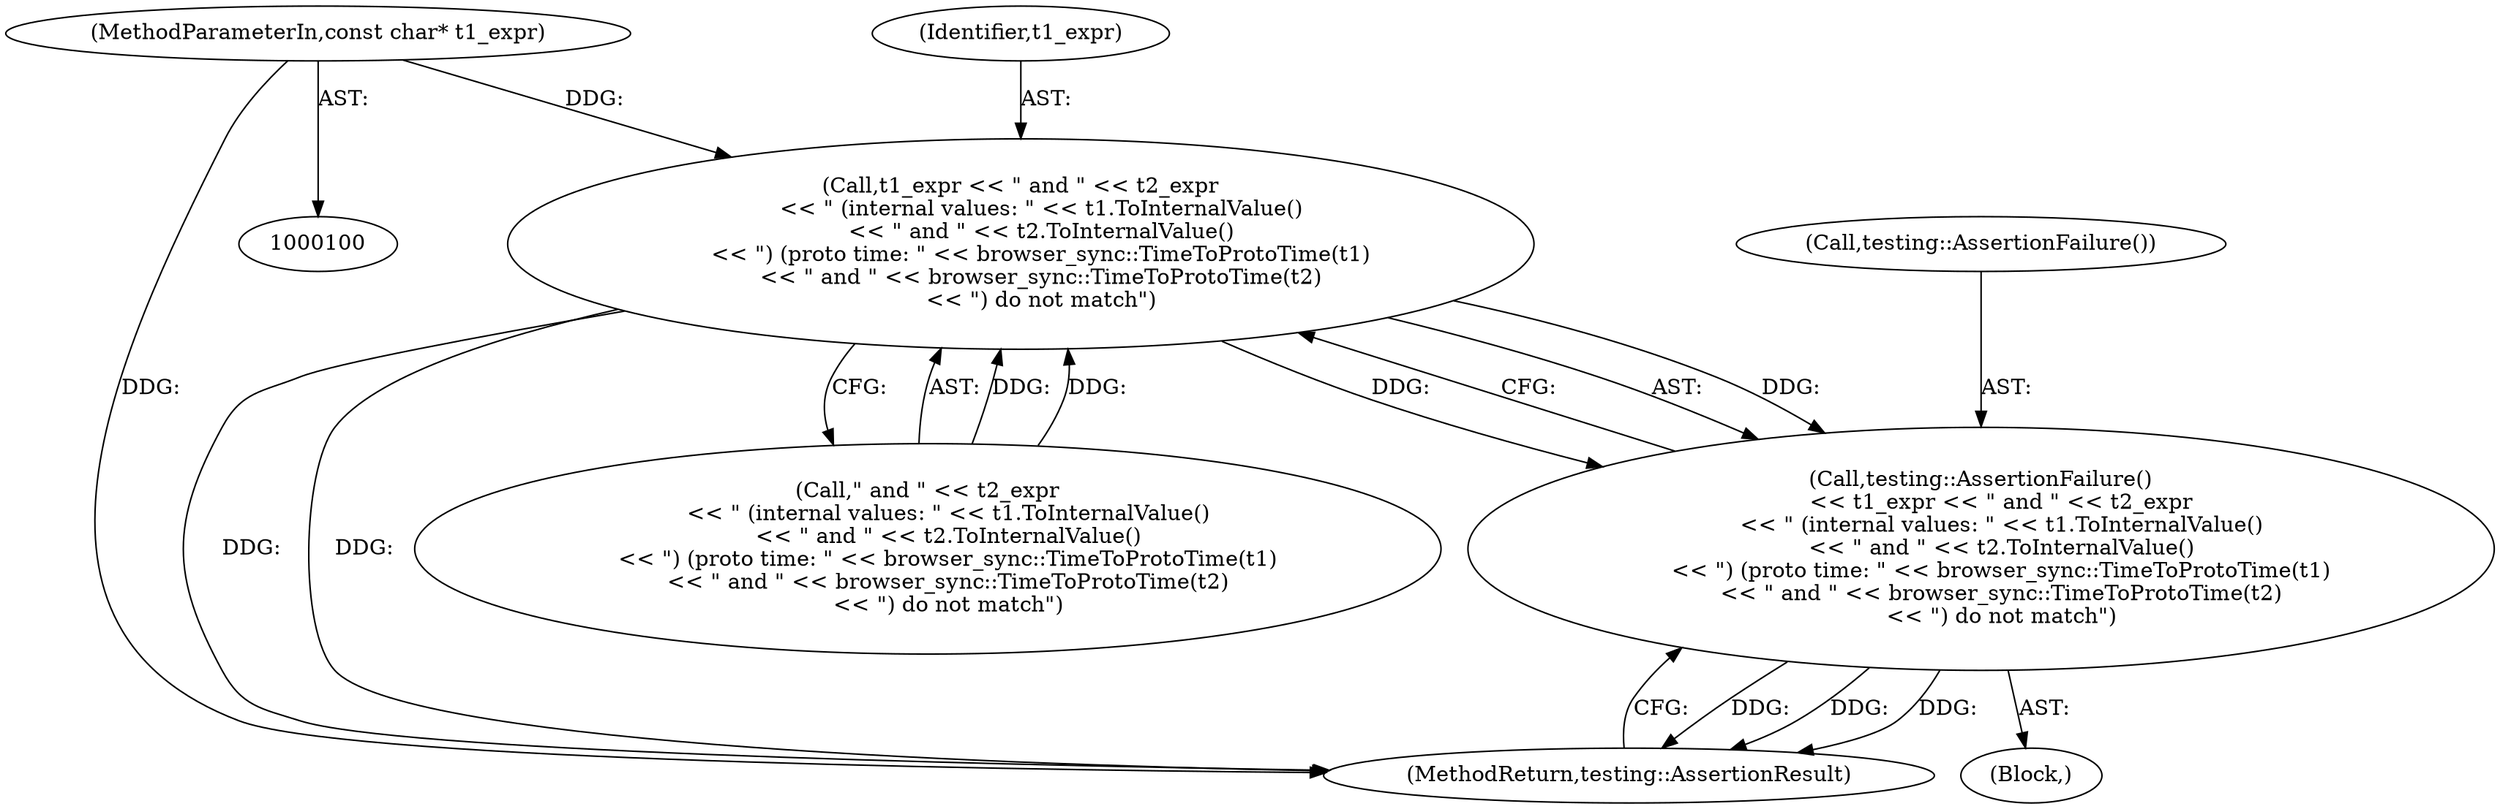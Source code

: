 digraph "1_Chrome_19190765882e272a6a2162c89acdb29110f7e3cf_23@pointer" {
"1000101" [label="(MethodParameterIn,const char* t1_expr)"];
"1000113" [label="(Call,t1_expr << \" and \" << t2_expr\n      << \" (internal values: \" << t1.ToInternalValue()\n      << \" and \" << t2.ToInternalValue()\n      << \") (proto time: \" << browser_sync::TimeToProtoTime(t1)\n      << \" and \" << browser_sync::TimeToProtoTime(t2)\n      << \") do not match\")"];
"1000111" [label="(Call,testing::AssertionFailure()\n      << t1_expr << \" and \" << t2_expr\n      << \" (internal values: \" << t1.ToInternalValue()\n      << \" and \" << t2.ToInternalValue()\n      << \") (proto time: \" << browser_sync::TimeToProtoTime(t1)\n      << \" and \" << browser_sync::TimeToProtoTime(t2)\n      << \") do not match\")"];
"1000138" [label="(MethodReturn,testing::AssertionResult)"];
"1000115" [label="(Call,\" and \" << t2_expr\n      << \" (internal values: \" << t1.ToInternalValue()\n      << \" and \" << t2.ToInternalValue()\n      << \") (proto time: \" << browser_sync::TimeToProtoTime(t1)\n      << \" and \" << browser_sync::TimeToProtoTime(t2)\n      << \") do not match\")"];
"1000114" [label="(Identifier,t1_expr)"];
"1000112" [label="(Call,testing::AssertionFailure())"];
"1000101" [label="(MethodParameterIn,const char* t1_expr)"];
"1000111" [label="(Call,testing::AssertionFailure()\n      << t1_expr << \" and \" << t2_expr\n      << \" (internal values: \" << t1.ToInternalValue()\n      << \" and \" << t2.ToInternalValue()\n      << \") (proto time: \" << browser_sync::TimeToProtoTime(t1)\n      << \" and \" << browser_sync::TimeToProtoTime(t2)\n      << \") do not match\")"];
"1000113" [label="(Call,t1_expr << \" and \" << t2_expr\n      << \" (internal values: \" << t1.ToInternalValue()\n      << \" and \" << t2.ToInternalValue()\n      << \") (proto time: \" << browser_sync::TimeToProtoTime(t1)\n      << \" and \" << browser_sync::TimeToProtoTime(t2)\n      << \") do not match\")"];
"1000105" [label="(Block,)"];
"1000101" -> "1000100"  [label="AST: "];
"1000101" -> "1000138"  [label="DDG: "];
"1000101" -> "1000113"  [label="DDG: "];
"1000113" -> "1000111"  [label="AST: "];
"1000113" -> "1000115"  [label="CFG: "];
"1000114" -> "1000113"  [label="AST: "];
"1000115" -> "1000113"  [label="AST: "];
"1000111" -> "1000113"  [label="CFG: "];
"1000113" -> "1000138"  [label="DDG: "];
"1000113" -> "1000138"  [label="DDG: "];
"1000113" -> "1000111"  [label="DDG: "];
"1000113" -> "1000111"  [label="DDG: "];
"1000115" -> "1000113"  [label="DDG: "];
"1000115" -> "1000113"  [label="DDG: "];
"1000111" -> "1000105"  [label="AST: "];
"1000112" -> "1000111"  [label="AST: "];
"1000138" -> "1000111"  [label="CFG: "];
"1000111" -> "1000138"  [label="DDG: "];
"1000111" -> "1000138"  [label="DDG: "];
"1000111" -> "1000138"  [label="DDG: "];
}
